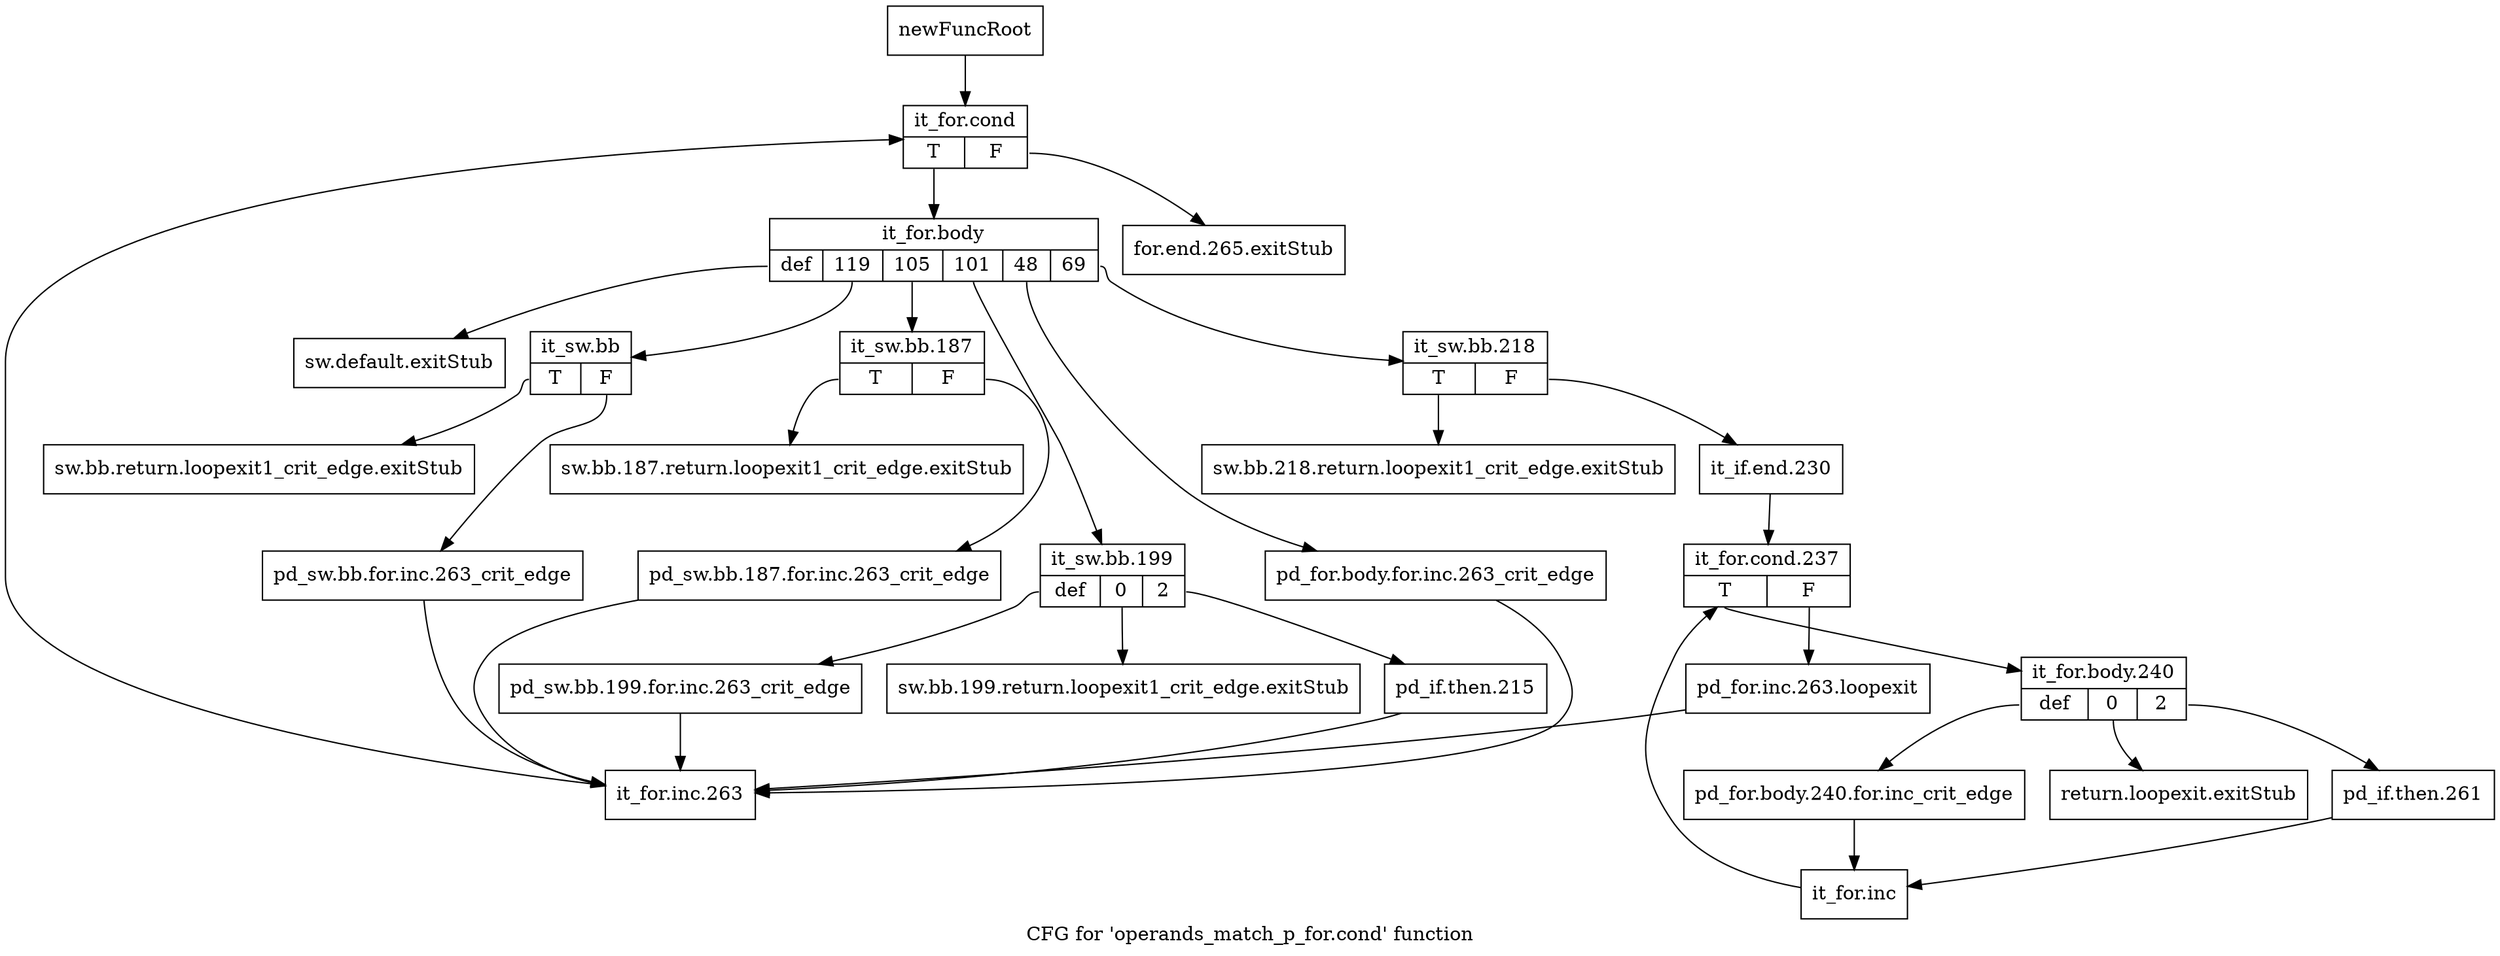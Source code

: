 digraph "CFG for 'operands_match_p_for.cond' function" {
	label="CFG for 'operands_match_p_for.cond' function";

	Node0xbbc6c90 [shape=record,label="{newFuncRoot}"];
	Node0xbbc6c90 -> Node0xbbc6f10;
	Node0xbbc6ce0 [shape=record,label="{for.end.265.exitStub}"];
	Node0xbbc6d30 [shape=record,label="{sw.default.exitStub}"];
	Node0xbbc6d80 [shape=record,label="{sw.bb.218.return.loopexit1_crit_edge.exitStub}"];
	Node0xbbc6dd0 [shape=record,label="{return.loopexit.exitStub}"];
	Node0xbbc6e20 [shape=record,label="{sw.bb.199.return.loopexit1_crit_edge.exitStub}"];
	Node0xbbc6e70 [shape=record,label="{sw.bb.187.return.loopexit1_crit_edge.exitStub}"];
	Node0xbbc6ec0 [shape=record,label="{sw.bb.return.loopexit1_crit_edge.exitStub}"];
	Node0xbbc6f10 [shape=record,label="{it_for.cond|{<s0>T|<s1>F}}"];
	Node0xbbc6f10:s0 -> Node0xbbc6f60;
	Node0xbbc6f10:s1 -> Node0xbbc6ce0;
	Node0xbbc6f60 [shape=record,label="{it_for.body|{<s0>def|<s1>119|<s2>105|<s3>101|<s4>48|<s5>69}}"];
	Node0xbbc6f60:s0 -> Node0xbbc6d30;
	Node0xbbc6f60:s1 -> Node0xbbc7410;
	Node0xbbc6f60:s2 -> Node0xbbc7370;
	Node0xbbc6f60:s3 -> Node0xbbc7280;
	Node0xbbc6f60:s4 -> Node0xbbc7230;
	Node0xbbc6f60:s5 -> Node0xbbc6fb0;
	Node0xbbc6fb0 [shape=record,label="{it_sw.bb.218|{<s0>T|<s1>F}}"];
	Node0xbbc6fb0:s0 -> Node0xbbc6d80;
	Node0xbbc6fb0:s1 -> Node0xbbc7000;
	Node0xbbc7000 [shape=record,label="{it_if.end.230}"];
	Node0xbbc7000 -> Node0xbbc7050;
	Node0xbbc7050 [shape=record,label="{it_for.cond.237|{<s0>T|<s1>F}}"];
	Node0xbbc7050:s0 -> Node0xbbc70f0;
	Node0xbbc7050:s1 -> Node0xbbc70a0;
	Node0xbbc70a0 [shape=record,label="{pd_for.inc.263.loopexit}"];
	Node0xbbc70a0 -> Node0xbba48e0;
	Node0xbbc70f0 [shape=record,label="{it_for.body.240|{<s0>def|<s1>0|<s2>2}}"];
	Node0xbbc70f0:s0 -> Node0xbbc7190;
	Node0xbbc70f0:s1 -> Node0xbbc6dd0;
	Node0xbbc70f0:s2 -> Node0xbbc7140;
	Node0xbbc7140 [shape=record,label="{pd_if.then.261}"];
	Node0xbbc7140 -> Node0xbbc71e0;
	Node0xbbc7190 [shape=record,label="{pd_for.body.240.for.inc_crit_edge}"];
	Node0xbbc7190 -> Node0xbbc71e0;
	Node0xbbc71e0 [shape=record,label="{it_for.inc}"];
	Node0xbbc71e0 -> Node0xbbc7050;
	Node0xbbc7230 [shape=record,label="{pd_for.body.for.inc.263_crit_edge}"];
	Node0xbbc7230 -> Node0xbba48e0;
	Node0xbbc7280 [shape=record,label="{it_sw.bb.199|{<s0>def|<s1>0|<s2>2}}"];
	Node0xbbc7280:s0 -> Node0xbbc7320;
	Node0xbbc7280:s1 -> Node0xbbc6e20;
	Node0xbbc7280:s2 -> Node0xbbc72d0;
	Node0xbbc72d0 [shape=record,label="{pd_if.then.215}"];
	Node0xbbc72d0 -> Node0xbba48e0;
	Node0xbbc7320 [shape=record,label="{pd_sw.bb.199.for.inc.263_crit_edge}"];
	Node0xbbc7320 -> Node0xbba48e0;
	Node0xbbc7370 [shape=record,label="{it_sw.bb.187|{<s0>T|<s1>F}}"];
	Node0xbbc7370:s0 -> Node0xbbc6e70;
	Node0xbbc7370:s1 -> Node0xbbc73c0;
	Node0xbbc73c0 [shape=record,label="{pd_sw.bb.187.for.inc.263_crit_edge}"];
	Node0xbbc73c0 -> Node0xbba48e0;
	Node0xbbc7410 [shape=record,label="{it_sw.bb|{<s0>T|<s1>F}}"];
	Node0xbbc7410:s0 -> Node0xbbc6ec0;
	Node0xbbc7410:s1 -> Node0xbba4890;
	Node0xbba4890 [shape=record,label="{pd_sw.bb.for.inc.263_crit_edge}"];
	Node0xbba4890 -> Node0xbba48e0;
	Node0xbba48e0 [shape=record,label="{it_for.inc.263}"];
	Node0xbba48e0 -> Node0xbbc6f10;
}
